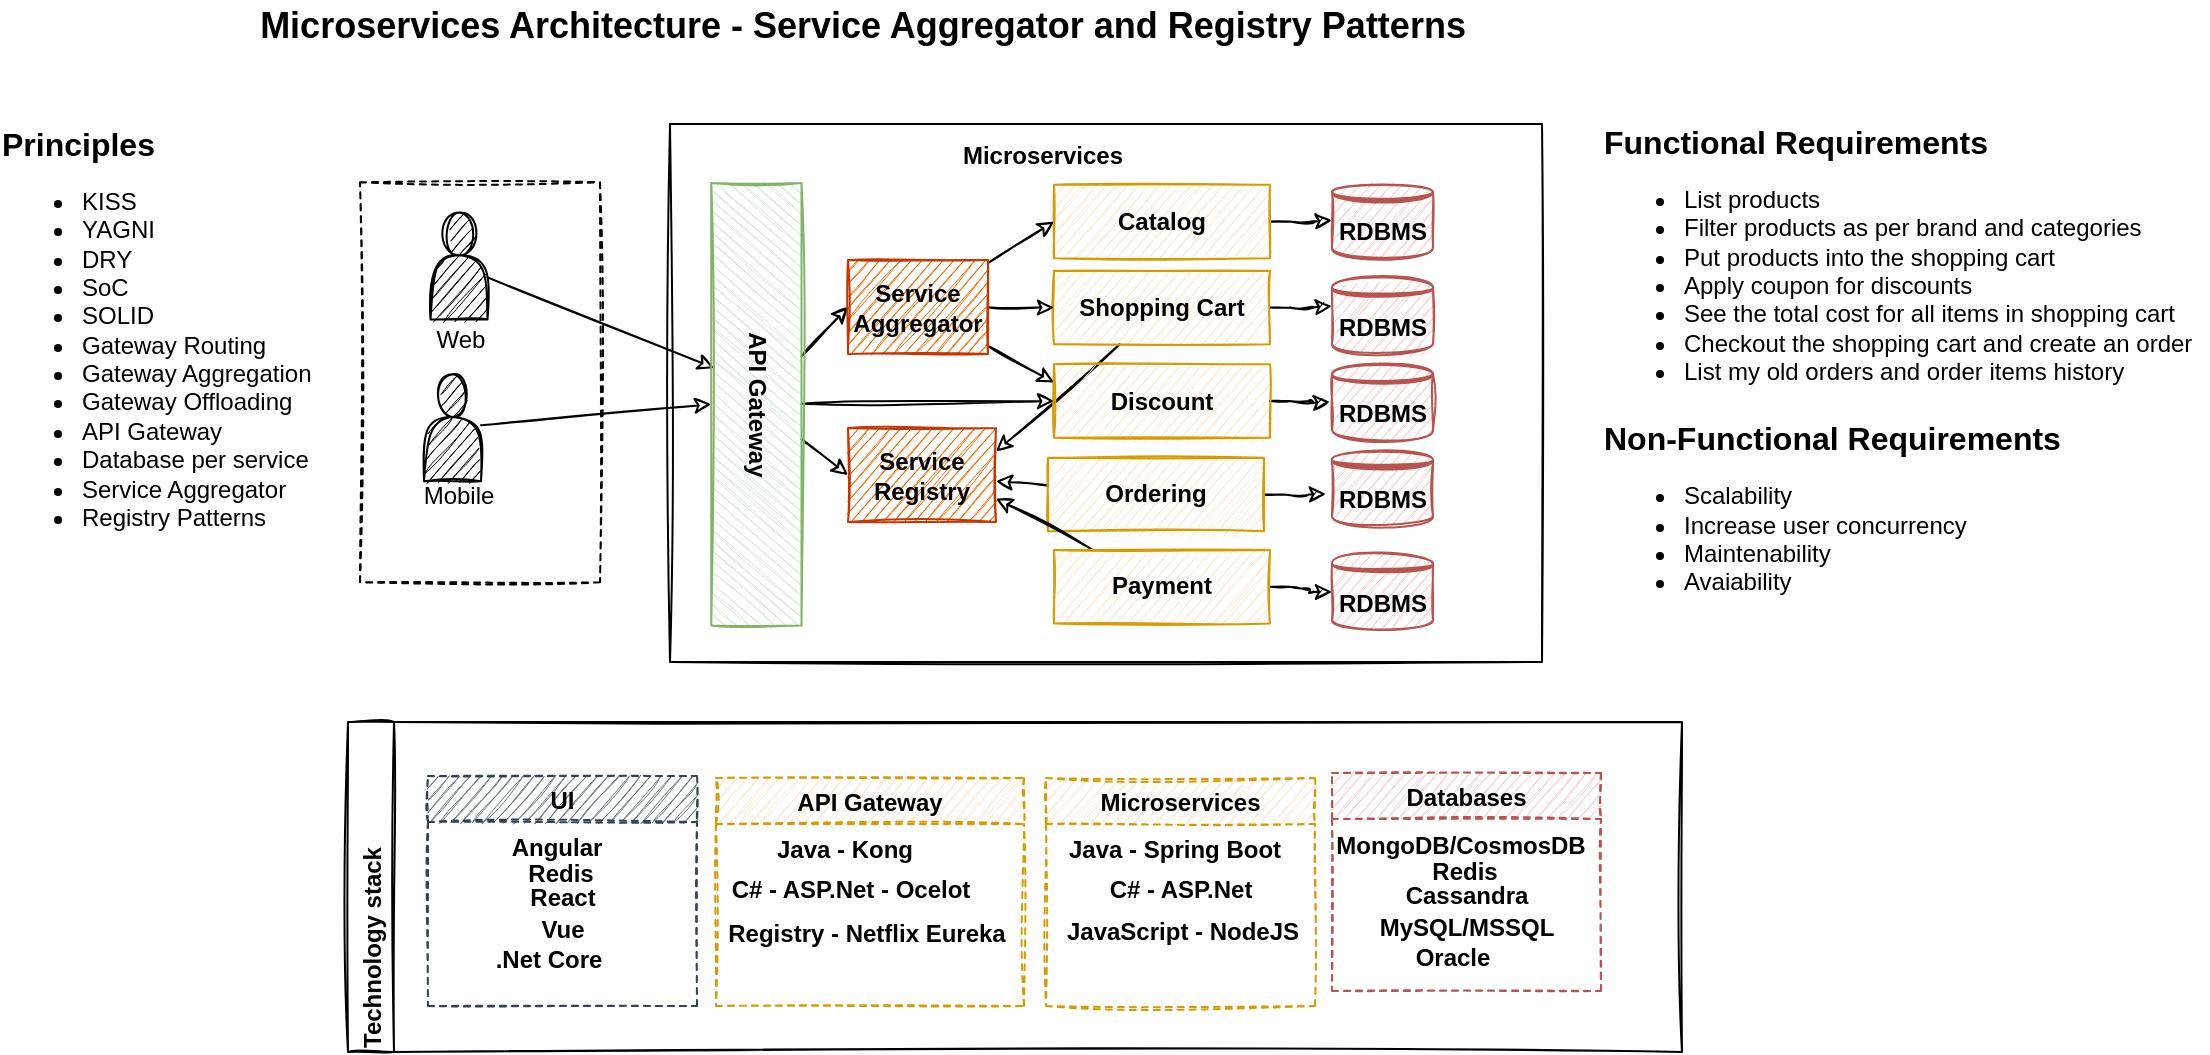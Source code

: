 <mxfile version="15.2.7" type="device"><diagram id="Ry4bhZSPaSzNyMCkFpfL" name="Page-1"><mxGraphModel dx="1582" dy="1297" grid="0" gridSize="10" guides="1" tooltips="1" connect="1" arrows="1" fold="1" page="0" pageScale="1" pageWidth="850" pageHeight="1100" math="0" shadow="0"><root><mxCell id="0"/><mxCell id="1" parent="0"/><mxCell id="eW7GFg_uYcOyYJDo-M7b-140" value="" style="rounded=0;whiteSpace=wrap;html=1;glass=0;labelBackgroundColor=none;sketch=1;fontSize=12;fontColor=#000000;strokeColor=#000000;fillColor=#FFFFFF;align=left;verticalAlign=middle;dashed=1;" parent="1" vertex="1"><mxGeometry x="-428" y="-588.87" width="120" height="200" as="geometry"/></mxCell><mxCell id="eW7GFg_uYcOyYJDo-M7b-1" value="&lt;font style=&quot;font-size: 16px&quot;&gt;&lt;b&gt;Functional Requirements&lt;/b&gt;&lt;br&gt;&lt;ul style=&quot;font-size: 12px&quot;&gt;&lt;li&gt;List products&lt;/li&gt;&lt;li&gt;Filter products as per brand and categories&lt;/li&gt;&lt;li&gt;Put products into the shopping cart&lt;/li&gt;&lt;li&gt;Apply coupon for discounts&amp;nbsp;&lt;/li&gt;&lt;li&gt;See the total cost for all items in shopping cart&lt;/li&gt;&lt;li&gt;Checkout the shopping cart and create an order&lt;/li&gt;&lt;li&gt;List my old orders and order items history&lt;/li&gt;&lt;/ul&gt;&lt;/font&gt;" style="text;html=1;align=left;verticalAlign=middle;resizable=0;points=[];autosize=1;strokeColor=none;fillColor=none;imageHeight=10;sketch=1;" parent="1" vertex="1"><mxGeometry x="192" y="-618" width="304" height="142" as="geometry"/></mxCell><mxCell id="eW7GFg_uYcOyYJDo-M7b-4" value="&lt;font style=&quot;font-size: 16px&quot;&gt;&lt;b&gt;Non-Functional Requirements&lt;/b&gt;&lt;br&gt;&lt;ul style=&quot;font-size: 12px&quot;&gt;&lt;li&gt;Scalability&lt;/li&gt;&lt;li&gt;Increase user concurrency&lt;/li&gt;&lt;li&gt;Maintenability&lt;/li&gt;&lt;li&gt;Avaiability&lt;/li&gt;&lt;/ul&gt;&lt;/font&gt;" style="text;html=1;align=left;verticalAlign=middle;resizable=0;points=[];autosize=1;strokeColor=none;fillColor=none;sketch=1;" parent="1" vertex="1"><mxGeometry x="192" y="-470.5" width="239" height="100" as="geometry"/></mxCell><mxCell id="eW7GFg_uYcOyYJDo-M7b-57" value="Microservices Architecture - Service Aggregator and Registry Patterns" style="text;html=1;align=center;verticalAlign=middle;resizable=0;points=[];autosize=1;strokeColor=none;fillColor=none;fontColor=#000000;fontSize=18;fontStyle=1" parent="1" vertex="1"><mxGeometry x="-484" y="-680" width="613" height="26" as="geometry"/></mxCell><mxCell id="eW7GFg_uYcOyYJDo-M7b-58" value="&lt;font style=&quot;font-size: 16px&quot;&gt;&lt;b&gt;Principles&lt;/b&gt;&lt;/font&gt;&lt;br style=&quot;font-size: 12px&quot;&gt;&lt;ul style=&quot;font-size: 12px&quot;&gt;&lt;li style=&quot;font-size: 12px&quot;&gt;KISS&lt;/li&gt;&lt;li style=&quot;font-size: 12px&quot;&gt;YAGNI&lt;/li&gt;&lt;li style=&quot;font-size: 12px&quot;&gt;DRY&lt;/li&gt;&lt;li style=&quot;font-size: 12px&quot;&gt;SoC&lt;/li&gt;&lt;li style=&quot;font-size: 12px&quot;&gt;SOLID&lt;/li&gt;&lt;li style=&quot;font-size: 12px&quot;&gt;Gateway Routing&lt;/li&gt;&lt;li style=&quot;font-size: 12px&quot;&gt;Gateway Aggregation&lt;/li&gt;&lt;li style=&quot;font-size: 12px&quot;&gt;Gateway Offloading&lt;/li&gt;&lt;li style=&quot;font-size: 12px&quot;&gt;API Gateway&lt;/li&gt;&lt;li style=&quot;font-size: 12px&quot;&gt;Database per service&lt;/li&gt;&lt;li style=&quot;font-size: 12px&quot;&gt;Service Aggregator&lt;/li&gt;&lt;li style=&quot;font-size: 12px&quot;&gt;Registry Patterns&lt;/li&gt;&lt;/ul&gt;" style="text;html=1;align=left;verticalAlign=middle;resizable=0;points=[];autosize=1;strokeColor=none;fillColor=none;fontSize=12;fontColor=#000000;spacing=1;" parent="1" vertex="1"><mxGeometry x="-608" y="-617" width="167" height="214" as="geometry"/></mxCell><mxCell id="eW7GFg_uYcOyYJDo-M7b-75" value="" style="whiteSpace=wrap;html=1;glass=0;sketch=1;fillColor=#FFFFFF;strokeColor=#000000;" parent="1" vertex="1"><mxGeometry x="-273" y="-618" width="436" height="269" as="geometry"/></mxCell><mxCell id="eW7GFg_uYcOyYJDo-M7b-86" value="Web" style="text;html=1;align=center;verticalAlign=middle;resizable=0;points=[];autosize=1;strokeColor=none;fillColor=none;sketch=1;" parent="1" vertex="1"><mxGeometry x="-396" y="-519" width="35" height="18" as="geometry"/></mxCell><mxCell id="eW7GFg_uYcOyYJDo-M7b-168" style="edgeStyle=none;rounded=1;sketch=1;orthogonalLoop=1;jettySize=auto;html=1;entryX=0.5;entryY=1;entryDx=0;entryDy=0;fontSize=12;fontColor=#000000;endArrow=classic;endFill=0;" parent="1" source="eW7GFg_uYcOyYJDo-M7b-87" target="eW7GFg_uYcOyYJDo-M7b-161" edge="1"><mxGeometry relative="1" as="geometry"/></mxCell><mxCell id="eW7GFg_uYcOyYJDo-M7b-87" value="" style="shape=actor;whiteSpace=wrap;html=1;glass=0;sketch=1;fillColor=#000000;" parent="1" vertex="1"><mxGeometry x="-396" y="-492.87" width="28.5" height="53.5" as="geometry"/></mxCell><mxCell id="eW7GFg_uYcOyYJDo-M7b-88" value="Mobile" style="text;html=1;align=center;verticalAlign=middle;resizable=0;points=[];autosize=1;strokeColor=none;fillColor=none;sketch=1;" parent="1" vertex="1"><mxGeometry x="-401.25" y="-441" width="45" height="18" as="geometry"/></mxCell><mxCell id="eW7GFg_uYcOyYJDo-M7b-109" value="Microservices" style="text;html=1;align=center;verticalAlign=middle;resizable=0;points=[];autosize=1;strokeColor=none;fillColor=none;fontSize=12;fontColor=#000000;fontStyle=1" parent="1" vertex="1"><mxGeometry x="-132.5" y="-611" width="90" height="18" as="geometry"/></mxCell><mxCell id="eW7GFg_uYcOyYJDo-M7b-167" style="edgeStyle=none;rounded=1;sketch=1;orthogonalLoop=1;jettySize=auto;html=1;entryX=0.418;entryY=0.967;entryDx=0;entryDy=0;entryPerimeter=0;fontSize=12;fontColor=#000000;endArrow=classic;endFill=0;" parent="1" source="eW7GFg_uYcOyYJDo-M7b-113" target="eW7GFg_uYcOyYJDo-M7b-161" edge="1"><mxGeometry relative="1" as="geometry"/></mxCell><mxCell id="eW7GFg_uYcOyYJDo-M7b-113" value="" style="shape=actor;whiteSpace=wrap;html=1;glass=0;sketch=1;fillColor=#000000;" parent="1" vertex="1"><mxGeometry x="-392.75" y="-573.75" width="28.5" height="53.5" as="geometry"/></mxCell><mxCell id="eW7GFg_uYcOyYJDo-M7b-114" value="RDBMS" style="shape=datastore;whiteSpace=wrap;html=1;glass=0;fontStyle=1;fillColor=#f8cecc;strokeColor=#b85450;sketch=1;" parent="1" vertex="1"><mxGeometry x="58" y="-588.87" width="50.5" height="38" as="geometry"/></mxCell><mxCell id="eW7GFg_uYcOyYJDo-M7b-118" style="edgeStyle=orthogonalEdgeStyle;rounded=1;sketch=1;orthogonalLoop=1;jettySize=auto;html=1;entryX=0;entryY=0.5;entryDx=0;entryDy=0;fontSize=12;fontColor=#000000;" parent="1" source="eW7GFg_uYcOyYJDo-M7b-119" edge="1" target="eW7GFg_uYcOyYJDo-M7b-114"><mxGeometry relative="1" as="geometry"><mxPoint x="48.5" y="-570" as="targetPoint"/></mxGeometry></mxCell><mxCell id="eW7GFg_uYcOyYJDo-M7b-119" value="Catalog" style="whiteSpace=wrap;html=1;glass=0;sketch=1;fillColor=#ffe6cc;strokeColor=#d79b00;fontStyle=1" parent="1" vertex="1"><mxGeometry x="-81" y="-587.62" width="108" height="36.75" as="geometry"/></mxCell><mxCell id="eW7GFg_uYcOyYJDo-M7b-120" value="RDBMS" style="shape=datastore;whiteSpace=wrap;html=1;glass=0;fontStyle=1;fillColor=#f8cecc;strokeColor=#b85450;sketch=1;" parent="1" vertex="1"><mxGeometry x="58" y="-541" width="50.5" height="38" as="geometry"/></mxCell><mxCell id="eW7GFg_uYcOyYJDo-M7b-121" style="edgeStyle=orthogonalEdgeStyle;rounded=1;sketch=1;orthogonalLoop=1;jettySize=auto;html=1;fontSize=12;fontColor=#000000;" parent="1" source="eW7GFg_uYcOyYJDo-M7b-122" edge="1"><mxGeometry relative="1" as="geometry"><mxPoint x="58" y="-527" as="targetPoint"/></mxGeometry></mxCell><mxCell id="JdQeUiRzVKJ9n8LHmng6-8" style="edgeStyle=none;rounded=1;sketch=1;orthogonalLoop=1;jettySize=auto;html=1;entryX=1;entryY=0.25;entryDx=0;entryDy=0;fontSize=12;fontColor=#000000;endArrow=classic;endFill=0;" edge="1" parent="1" source="eW7GFg_uYcOyYJDo-M7b-122" target="JdQeUiRzVKJ9n8LHmng6-4"><mxGeometry relative="1" as="geometry"/></mxCell><mxCell id="eW7GFg_uYcOyYJDo-M7b-122" value="Shopping Cart" style="whiteSpace=wrap;html=1;glass=0;sketch=1;fillColor=#ffe6cc;strokeColor=#d79b00;fontStyle=1" parent="1" vertex="1"><mxGeometry x="-81" y="-544.62" width="108" height="36.75" as="geometry"/></mxCell><mxCell id="eW7GFg_uYcOyYJDo-M7b-123" value="RDBMS" style="shape=datastore;whiteSpace=wrap;html=1;glass=0;fontStyle=1;fillColor=#f8cecc;strokeColor=#b85450;sketch=1;" parent="1" vertex="1"><mxGeometry x="58" y="-497.87" width="50.5" height="38" as="geometry"/></mxCell><mxCell id="eW7GFg_uYcOyYJDo-M7b-124" style="edgeStyle=orthogonalEdgeStyle;rounded=1;sketch=1;orthogonalLoop=1;jettySize=auto;html=1;fontSize=12;fontColor=#000000;" parent="1" source="eW7GFg_uYcOyYJDo-M7b-125" edge="1"><mxGeometry relative="1" as="geometry"><mxPoint x="57" y="-479" as="targetPoint"/></mxGeometry></mxCell><mxCell id="eW7GFg_uYcOyYJDo-M7b-125" value="Discount" style="whiteSpace=wrap;html=1;glass=0;sketch=1;fillColor=#ffe6cc;strokeColor=#d79b00;fontStyle=1" parent="1" vertex="1"><mxGeometry x="-81" y="-497.87" width="108" height="36.75" as="geometry"/></mxCell><mxCell id="eW7GFg_uYcOyYJDo-M7b-126" value="RDBMS" style="shape=datastore;whiteSpace=wrap;html=1;glass=0;fontStyle=1;fillColor=#f8cecc;strokeColor=#b85450;sketch=1;" parent="1" vertex="1"><mxGeometry x="58" y="-455" width="50.5" height="38" as="geometry"/></mxCell><mxCell id="eW7GFg_uYcOyYJDo-M7b-127" style="edgeStyle=orthogonalEdgeStyle;rounded=1;sketch=1;orthogonalLoop=1;jettySize=auto;html=1;fontSize=12;fontColor=#000000;" parent="1" source="eW7GFg_uYcOyYJDo-M7b-128" edge="1"><mxGeometry relative="1" as="geometry"><mxPoint x="55" y="-433" as="targetPoint"/></mxGeometry></mxCell><mxCell id="JdQeUiRzVKJ9n8LHmng6-6" value="" style="edgeStyle=none;rounded=1;sketch=1;orthogonalLoop=1;jettySize=auto;html=1;fontSize=12;fontColor=#000000;endArrow=classic;endFill=0;" edge="1" parent="1" source="eW7GFg_uYcOyYJDo-M7b-128" target="JdQeUiRzVKJ9n8LHmng6-4"><mxGeometry relative="1" as="geometry"/></mxCell><mxCell id="eW7GFg_uYcOyYJDo-M7b-128" value="Ordering" style="whiteSpace=wrap;html=1;glass=0;sketch=1;fillColor=#ffe6cc;strokeColor=#d79b00;fontStyle=1" parent="1" vertex="1"><mxGeometry x="-84" y="-451.07" width="108" height="36.75" as="geometry"/></mxCell><mxCell id="eW7GFg_uYcOyYJDo-M7b-129" value="RDBMS" style="shape=datastore;whiteSpace=wrap;html=1;glass=0;fontStyle=1;fillColor=#f8cecc;strokeColor=#b85450;sketch=1;" parent="1" vertex="1"><mxGeometry x="58" y="-403" width="50.5" height="38" as="geometry"/></mxCell><mxCell id="eW7GFg_uYcOyYJDo-M7b-130" style="edgeStyle=orthogonalEdgeStyle;rounded=1;sketch=1;orthogonalLoop=1;jettySize=auto;html=1;entryX=0;entryY=0.5;entryDx=0;entryDy=0;fontSize=12;fontColor=#000000;" parent="1" source="eW7GFg_uYcOyYJDo-M7b-131" edge="1" target="eW7GFg_uYcOyYJDo-M7b-129"><mxGeometry relative="1" as="geometry"><mxPoint x="48.5" y="-382.13" as="targetPoint"/></mxGeometry></mxCell><mxCell id="JdQeUiRzVKJ9n8LHmng6-7" style="edgeStyle=none;rounded=1;sketch=1;orthogonalLoop=1;jettySize=auto;html=1;entryX=1;entryY=0.75;entryDx=0;entryDy=0;fontSize=12;fontColor=#000000;endArrow=classic;endFill=0;" edge="1" parent="1" source="eW7GFg_uYcOyYJDo-M7b-131" target="JdQeUiRzVKJ9n8LHmng6-4"><mxGeometry relative="1" as="geometry"/></mxCell><mxCell id="eW7GFg_uYcOyYJDo-M7b-131" value="Payment" style="whiteSpace=wrap;html=1;glass=0;sketch=1;fillColor=#ffe6cc;strokeColor=#d79b00;fontStyle=1" parent="1" vertex="1"><mxGeometry x="-81" y="-405" width="108" height="36.75" as="geometry"/></mxCell><mxCell id="eW7GFg_uYcOyYJDo-M7b-142" value="Technology stack" style="swimlane;horizontal=0;glass=0;labelBackgroundColor=none;sketch=1;fontSize=12;fontColor=#000000;strokeColor=#000000;fillColor=#FFFFFF;align=left;verticalAlign=middle;" parent="1" vertex="1"><mxGeometry x="-434" y="-319" width="667" height="165" as="geometry"/></mxCell><mxCell id="eW7GFg_uYcOyYJDo-M7b-143" value="Databases" style="swimlane;glass=0;dashed=1;labelBackgroundColor=none;sketch=1;fontSize=12;strokeColor=#b85450;fillColor=#f8cecc;align=center;verticalAlign=middle;labelPosition=center;verticalLabelPosition=middle;" parent="eW7GFg_uYcOyYJDo-M7b-142" vertex="1"><mxGeometry x="492" y="25.5" width="134.5" height="109" as="geometry"/></mxCell><mxCell id="eW7GFg_uYcOyYJDo-M7b-144" value="MongoDB/CosmosDB" style="text;html=1;align=center;verticalAlign=middle;resizable=0;points=[];autosize=1;strokeColor=none;fillColor=none;fontSize=12;fontColor=#000000;fontStyle=1" parent="eW7GFg_uYcOyYJDo-M7b-143" vertex="1"><mxGeometry x="-4" y="27" width="135" height="18" as="geometry"/></mxCell><mxCell id="eW7GFg_uYcOyYJDo-M7b-145" value="Redis" style="text;html=1;align=center;verticalAlign=middle;resizable=0;points=[];autosize=1;strokeColor=none;fillColor=none;fontSize=12;fontColor=#000000;fontStyle=1" parent="eW7GFg_uYcOyYJDo-M7b-143" vertex="1"><mxGeometry x="44" y="40" width="43" height="18" as="geometry"/></mxCell><mxCell id="eW7GFg_uYcOyYJDo-M7b-146" value="Cassandra" style="text;html=1;align=center;verticalAlign=middle;resizable=0;points=[];autosize=1;strokeColor=none;fillColor=none;fontSize=12;fontColor=#000000;fontStyle=1" parent="eW7GFg_uYcOyYJDo-M7b-143" vertex="1"><mxGeometry x="31" y="52" width="71" height="18" as="geometry"/></mxCell><mxCell id="eW7GFg_uYcOyYJDo-M7b-147" value="MySQL/MSSQL" style="text;html=1;align=center;verticalAlign=middle;resizable=0;points=[];autosize=1;strokeColor=none;fillColor=none;fontSize=12;fontColor=#000000;fontStyle=1" parent="eW7GFg_uYcOyYJDo-M7b-143" vertex="1"><mxGeometry x="18.5" y="68" width="97" height="18" as="geometry"/></mxCell><mxCell id="eW7GFg_uYcOyYJDo-M7b-148" value="Oracle" style="text;html=1;align=center;verticalAlign=middle;resizable=0;points=[];autosize=1;strokeColor=none;fillColor=none;fontSize=12;fontColor=#000000;fontStyle=1" parent="eW7GFg_uYcOyYJDo-M7b-143" vertex="1"><mxGeometry x="36" y="83" width="47" height="18" as="geometry"/></mxCell><mxCell id="eW7GFg_uYcOyYJDo-M7b-149" value="Microservices" style="swimlane;glass=0;dashed=1;labelBackgroundColor=none;sketch=1;fontSize=12;strokeColor=#d79b00;fillColor=#ffe6cc;align=center;verticalAlign=middle;labelPosition=center;verticalLabelPosition=middle;" parent="eW7GFg_uYcOyYJDo-M7b-142" vertex="1"><mxGeometry x="349" y="28" width="134.5" height="114" as="geometry"/></mxCell><mxCell id="eW7GFg_uYcOyYJDo-M7b-150" value="Java - Spring Boot" style="text;html=1;align=center;verticalAlign=middle;resizable=0;points=[];autosize=1;strokeColor=none;fillColor=none;fontSize=12;fontColor=#000000;fontStyle=1" parent="eW7GFg_uYcOyYJDo-M7b-149" vertex="1"><mxGeometry x="6" y="27" width="116" height="18" as="geometry"/></mxCell><mxCell id="eW7GFg_uYcOyYJDo-M7b-152" value="C# - ASP.Net" style="text;html=1;align=center;verticalAlign=middle;resizable=0;points=[];autosize=1;strokeColor=none;fillColor=none;fontSize=12;fontColor=#000000;fontStyle=1" parent="eW7GFg_uYcOyYJDo-M7b-149" vertex="1"><mxGeometry x="26" y="47" width="81" height="18" as="geometry"/></mxCell><mxCell id="eW7GFg_uYcOyYJDo-M7b-153" value="JavaScript - NodeJS" style="text;html=1;align=center;verticalAlign=middle;resizable=0;points=[];autosize=1;strokeColor=none;fillColor=none;fontSize=12;fontColor=#000000;fontStyle=1" parent="eW7GFg_uYcOyYJDo-M7b-149" vertex="1"><mxGeometry x="4.5" y="68" width="126" height="18" as="geometry"/></mxCell><mxCell id="eW7GFg_uYcOyYJDo-M7b-155" value="UI" style="swimlane;glass=0;dashed=1;labelBackgroundColor=none;sketch=1;fontSize=12;strokeColor=#314354;fillColor=#647687;align=center;verticalAlign=middle;fontColor=#000000;labelPosition=center;verticalLabelPosition=middle;" parent="eW7GFg_uYcOyYJDo-M7b-142" vertex="1"><mxGeometry x="40" y="27" width="134.5" height="115" as="geometry"/></mxCell><mxCell id="eW7GFg_uYcOyYJDo-M7b-156" value="Angular" style="text;html=1;align=center;verticalAlign=middle;resizable=0;points=[];autosize=1;strokeColor=none;fillColor=none;fontSize=12;fontColor=#000000;fontStyle=1" parent="eW7GFg_uYcOyYJDo-M7b-155" vertex="1"><mxGeometry x="36" y="27" width="55" height="18" as="geometry"/></mxCell><mxCell id="eW7GFg_uYcOyYJDo-M7b-157" value="Redis" style="text;html=1;align=center;verticalAlign=middle;resizable=0;points=[];autosize=1;strokeColor=none;fillColor=none;fontSize=12;fontColor=#000000;fontStyle=1" parent="eW7GFg_uYcOyYJDo-M7b-155" vertex="1"><mxGeometry x="44" y="40" width="43" height="18" as="geometry"/></mxCell><mxCell id="eW7GFg_uYcOyYJDo-M7b-158" value="React" style="text;html=1;align=center;verticalAlign=middle;resizable=0;points=[];autosize=1;strokeColor=none;fillColor=none;fontSize=12;fontColor=#000000;fontStyle=1" parent="eW7GFg_uYcOyYJDo-M7b-155" vertex="1"><mxGeometry x="45" y="52" width="43" height="18" as="geometry"/></mxCell><mxCell id="eW7GFg_uYcOyYJDo-M7b-159" value="Vue" style="text;html=1;align=center;verticalAlign=middle;resizable=0;points=[];autosize=1;strokeColor=none;fillColor=none;fontSize=12;fontColor=#000000;fontStyle=1" parent="eW7GFg_uYcOyYJDo-M7b-155" vertex="1"><mxGeometry x="51.5" y="68" width="31" height="18" as="geometry"/></mxCell><mxCell id="eW7GFg_uYcOyYJDo-M7b-160" value=".Net Core" style="text;html=1;align=center;verticalAlign=middle;resizable=0;points=[];autosize=1;strokeColor=none;fillColor=none;fontSize=12;fontColor=#000000;fontStyle=1" parent="eW7GFg_uYcOyYJDo-M7b-155" vertex="1"><mxGeometry x="28" y="83" width="63" height="18" as="geometry"/></mxCell><mxCell id="JdQeUiRzVKJ9n8LHmng6-14" value="API Gateway" style="swimlane;glass=0;dashed=1;labelBackgroundColor=none;sketch=1;fontSize=12;strokeColor=#d79b00;fillColor=#ffe6cc;align=center;verticalAlign=middle;labelPosition=center;verticalLabelPosition=middle;" vertex="1" parent="eW7GFg_uYcOyYJDo-M7b-142"><mxGeometry x="184" y="28" width="154" height="114" as="geometry"/></mxCell><mxCell id="JdQeUiRzVKJ9n8LHmng6-15" value="Java - Kong" style="text;html=1;align=center;verticalAlign=middle;resizable=0;points=[];autosize=1;strokeColor=none;fillColor=none;fontSize=12;fontColor=#000000;fontStyle=1" vertex="1" parent="JdQeUiRzVKJ9n8LHmng6-14"><mxGeometry x="25" y="27" width="78" height="18" as="geometry"/></mxCell><mxCell id="JdQeUiRzVKJ9n8LHmng6-16" value="C# - ASP.Net - Ocelot" style="text;html=1;align=center;verticalAlign=middle;resizable=0;points=[];autosize=1;strokeColor=none;fillColor=none;fontSize=12;fontColor=#000000;fontStyle=1" vertex="1" parent="JdQeUiRzVKJ9n8LHmng6-14"><mxGeometry x="2" y="47" width="129" height="18" as="geometry"/></mxCell><mxCell id="JdQeUiRzVKJ9n8LHmng6-17" value="Registry - Netflix Eureka" style="text;html=1;align=center;verticalAlign=middle;resizable=0;points=[];autosize=1;strokeColor=none;fillColor=none;fontSize=12;fontColor=#000000;fontStyle=1" vertex="1" parent="JdQeUiRzVKJ9n8LHmng6-14"><mxGeometry y="68.5" width="149" height="18" as="geometry"/></mxCell><mxCell id="JdQeUiRzVKJ9n8LHmng6-5" style="edgeStyle=none;rounded=1;sketch=1;orthogonalLoop=1;jettySize=auto;html=1;entryX=0;entryY=0.5;entryDx=0;entryDy=0;fontSize=12;fontColor=#000000;endArrow=classic;endFill=0;" edge="1" parent="1" source="eW7GFg_uYcOyYJDo-M7b-161" target="eW7GFg_uYcOyYJDo-M7b-125"><mxGeometry relative="1" as="geometry"/></mxCell><mxCell id="JdQeUiRzVKJ9n8LHmng6-9" style="edgeStyle=none;rounded=1;sketch=1;orthogonalLoop=1;jettySize=auto;html=1;entryX=0;entryY=0.5;entryDx=0;entryDy=0;fontSize=12;fontColor=#000000;endArrow=classic;endFill=0;" edge="1" parent="1" source="eW7GFg_uYcOyYJDo-M7b-161" target="JdQeUiRzVKJ9n8LHmng6-4"><mxGeometry relative="1" as="geometry"/></mxCell><mxCell id="JdQeUiRzVKJ9n8LHmng6-10" style="edgeStyle=none;rounded=1;sketch=1;orthogonalLoop=1;jettySize=auto;html=1;entryX=0;entryY=0.5;entryDx=0;entryDy=0;fontSize=12;fontColor=#000000;endArrow=classic;endFill=0;" edge="1" parent="1" source="eW7GFg_uYcOyYJDo-M7b-161" target="JdQeUiRzVKJ9n8LHmng6-3"><mxGeometry relative="1" as="geometry"/></mxCell><mxCell id="eW7GFg_uYcOyYJDo-M7b-161" value="API Gateway" style="rounded=0;whiteSpace=wrap;html=1;glass=0;labelBackgroundColor=none;sketch=1;fontSize=12;strokeColor=#82b366;fillColor=#d5e8d4;align=center;verticalAlign=middle;rotation=90;labelPosition=center;verticalLabelPosition=middle;fontStyle=1" parent="1" vertex="1"><mxGeometry x="-340.44" y="-500.44" width="221.25" height="45.13" as="geometry"/></mxCell><mxCell id="JdQeUiRzVKJ9n8LHmng6-11" style="edgeStyle=none;rounded=1;sketch=1;orthogonalLoop=1;jettySize=auto;html=1;entryX=0;entryY=0.5;entryDx=0;entryDy=0;fontSize=12;fontColor=#000000;endArrow=classic;endFill=0;" edge="1" parent="1" source="JdQeUiRzVKJ9n8LHmng6-3" target="eW7GFg_uYcOyYJDo-M7b-119"><mxGeometry relative="1" as="geometry"/></mxCell><mxCell id="JdQeUiRzVKJ9n8LHmng6-12" style="edgeStyle=none;rounded=1;sketch=1;orthogonalLoop=1;jettySize=auto;html=1;entryX=0;entryY=0.5;entryDx=0;entryDy=0;fontSize=12;fontColor=#000000;endArrow=classic;endFill=0;" edge="1" parent="1" source="JdQeUiRzVKJ9n8LHmng6-3" target="eW7GFg_uYcOyYJDo-M7b-122"><mxGeometry relative="1" as="geometry"/></mxCell><mxCell id="JdQeUiRzVKJ9n8LHmng6-13" style="edgeStyle=none;rounded=1;sketch=1;orthogonalLoop=1;jettySize=auto;html=1;entryX=0;entryY=0.25;entryDx=0;entryDy=0;fontSize=12;fontColor=#000000;endArrow=classic;endFill=0;" edge="1" parent="1" source="JdQeUiRzVKJ9n8LHmng6-3" target="eW7GFg_uYcOyYJDo-M7b-125"><mxGeometry relative="1" as="geometry"/></mxCell><mxCell id="JdQeUiRzVKJ9n8LHmng6-3" value="Service Aggregator" style="rounded=0;whiteSpace=wrap;html=1;glass=0;labelBackgroundColor=none;sketch=1;fontSize=12;fontColor=#000000;strokeColor=#C73500;fillColor=#fa6800;align=center;verticalAlign=middle;rotation=0;labelPosition=center;verticalLabelPosition=middle;fontStyle=1" vertex="1" parent="1"><mxGeometry x="-184" y="-550" width="70" height="47" as="geometry"/></mxCell><mxCell id="JdQeUiRzVKJ9n8LHmng6-4" value="Service Registry" style="rounded=0;whiteSpace=wrap;html=1;glass=0;labelBackgroundColor=none;sketch=1;fontSize=12;fontColor=#000000;strokeColor=#C73500;fillColor=#fa6800;align=center;verticalAlign=middle;rotation=0;labelPosition=center;verticalLabelPosition=middle;fontStyle=1" vertex="1" parent="1"><mxGeometry x="-184" y="-466" width="74" height="47" as="geometry"/></mxCell></root></mxGraphModel></diagram></mxfile>